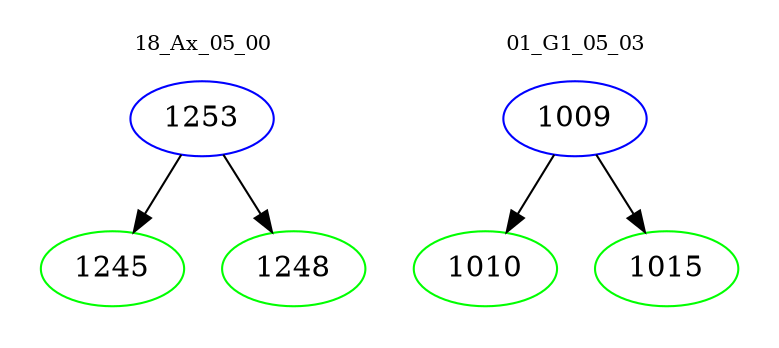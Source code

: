 digraph{
subgraph cluster_0 {
color = white
label = "18_Ax_05_00";
fontsize=10;
T0_1253 [label="1253", color="blue"]
T0_1253 -> T0_1245 [color="black"]
T0_1245 [label="1245", color="green"]
T0_1253 -> T0_1248 [color="black"]
T0_1248 [label="1248", color="green"]
}
subgraph cluster_1 {
color = white
label = "01_G1_05_03";
fontsize=10;
T1_1009 [label="1009", color="blue"]
T1_1009 -> T1_1010 [color="black"]
T1_1010 [label="1010", color="green"]
T1_1009 -> T1_1015 [color="black"]
T1_1015 [label="1015", color="green"]
}
}
